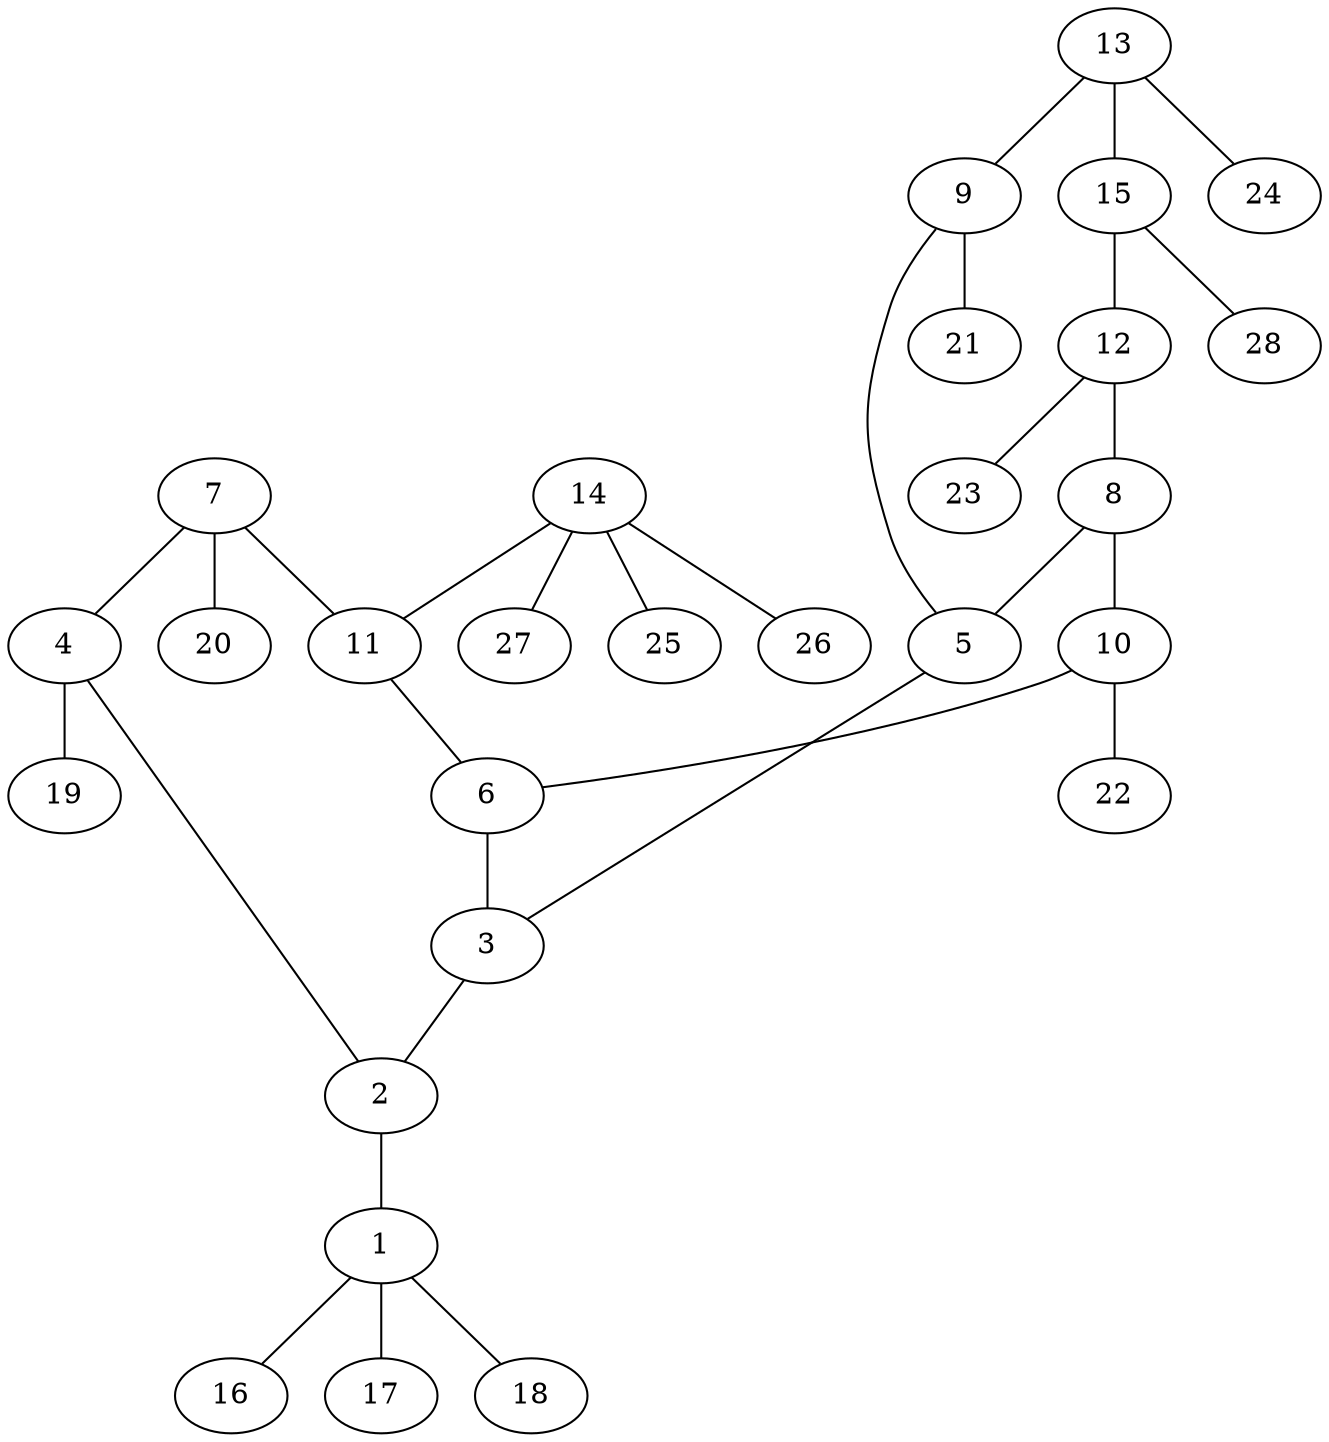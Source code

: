 graph molecule_3701 {
	1	 [chem=C];
	16	 [chem=H];
	1 -- 16	 [valence=1];
	17	 [chem=H];
	1 -- 17	 [valence=1];
	18	 [chem=H];
	1 -- 18	 [valence=1];
	2	 [chem=C];
	2 -- 1	 [valence=1];
	3	 [chem=C];
	3 -- 2	 [valence=2];
	4	 [chem=C];
	4 -- 2	 [valence=1];
	19	 [chem=H];
	4 -- 19	 [valence=1];
	5	 [chem=C];
	5 -- 3	 [valence=1];
	6	 [chem=C];
	6 -- 3	 [valence=1];
	7	 [chem=C];
	7 -- 4	 [valence=2];
	11	 [chem=C];
	7 -- 11	 [valence=1];
	20	 [chem=H];
	7 -- 20	 [valence=1];
	8	 [chem=C];
	8 -- 5	 [valence=2];
	10	 [chem=N];
	8 -- 10	 [valence=1];
	9	 [chem=C];
	9 -- 5	 [valence=1];
	21	 [chem=H];
	9 -- 21	 [valence=1];
	10 -- 6	 [valence=1];
	22	 [chem=H];
	10 -- 22	 [valence=1];
	11 -- 6	 [valence=2];
	12	 [chem=C];
	12 -- 8	 [valence=1];
	23	 [chem=H];
	12 -- 23	 [valence=1];
	13	 [chem=C];
	13 -- 9	 [valence=2];
	15	 [chem=C];
	13 -- 15	 [valence=1];
	24	 [chem=H];
	13 -- 24	 [valence=1];
	14	 [chem=C];
	14 -- 11	 [valence=1];
	25	 [chem=H];
	14 -- 25	 [valence=1];
	26	 [chem=H];
	14 -- 26	 [valence=1];
	27	 [chem=H];
	14 -- 27	 [valence=1];
	15 -- 12	 [valence=2];
	28	 [chem=H];
	15 -- 28	 [valence=1];
}
